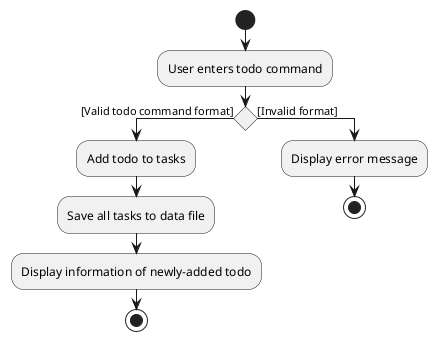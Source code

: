 @startuml
start
:User enters todo command;
if () then ([Valid todo command format])
    :Add todo to tasks;
    :Save all tasks to data file;
    :Display information of newly-added todo;
    stop
else ([Invalid format])
    :Display error message;
stop
@enduml